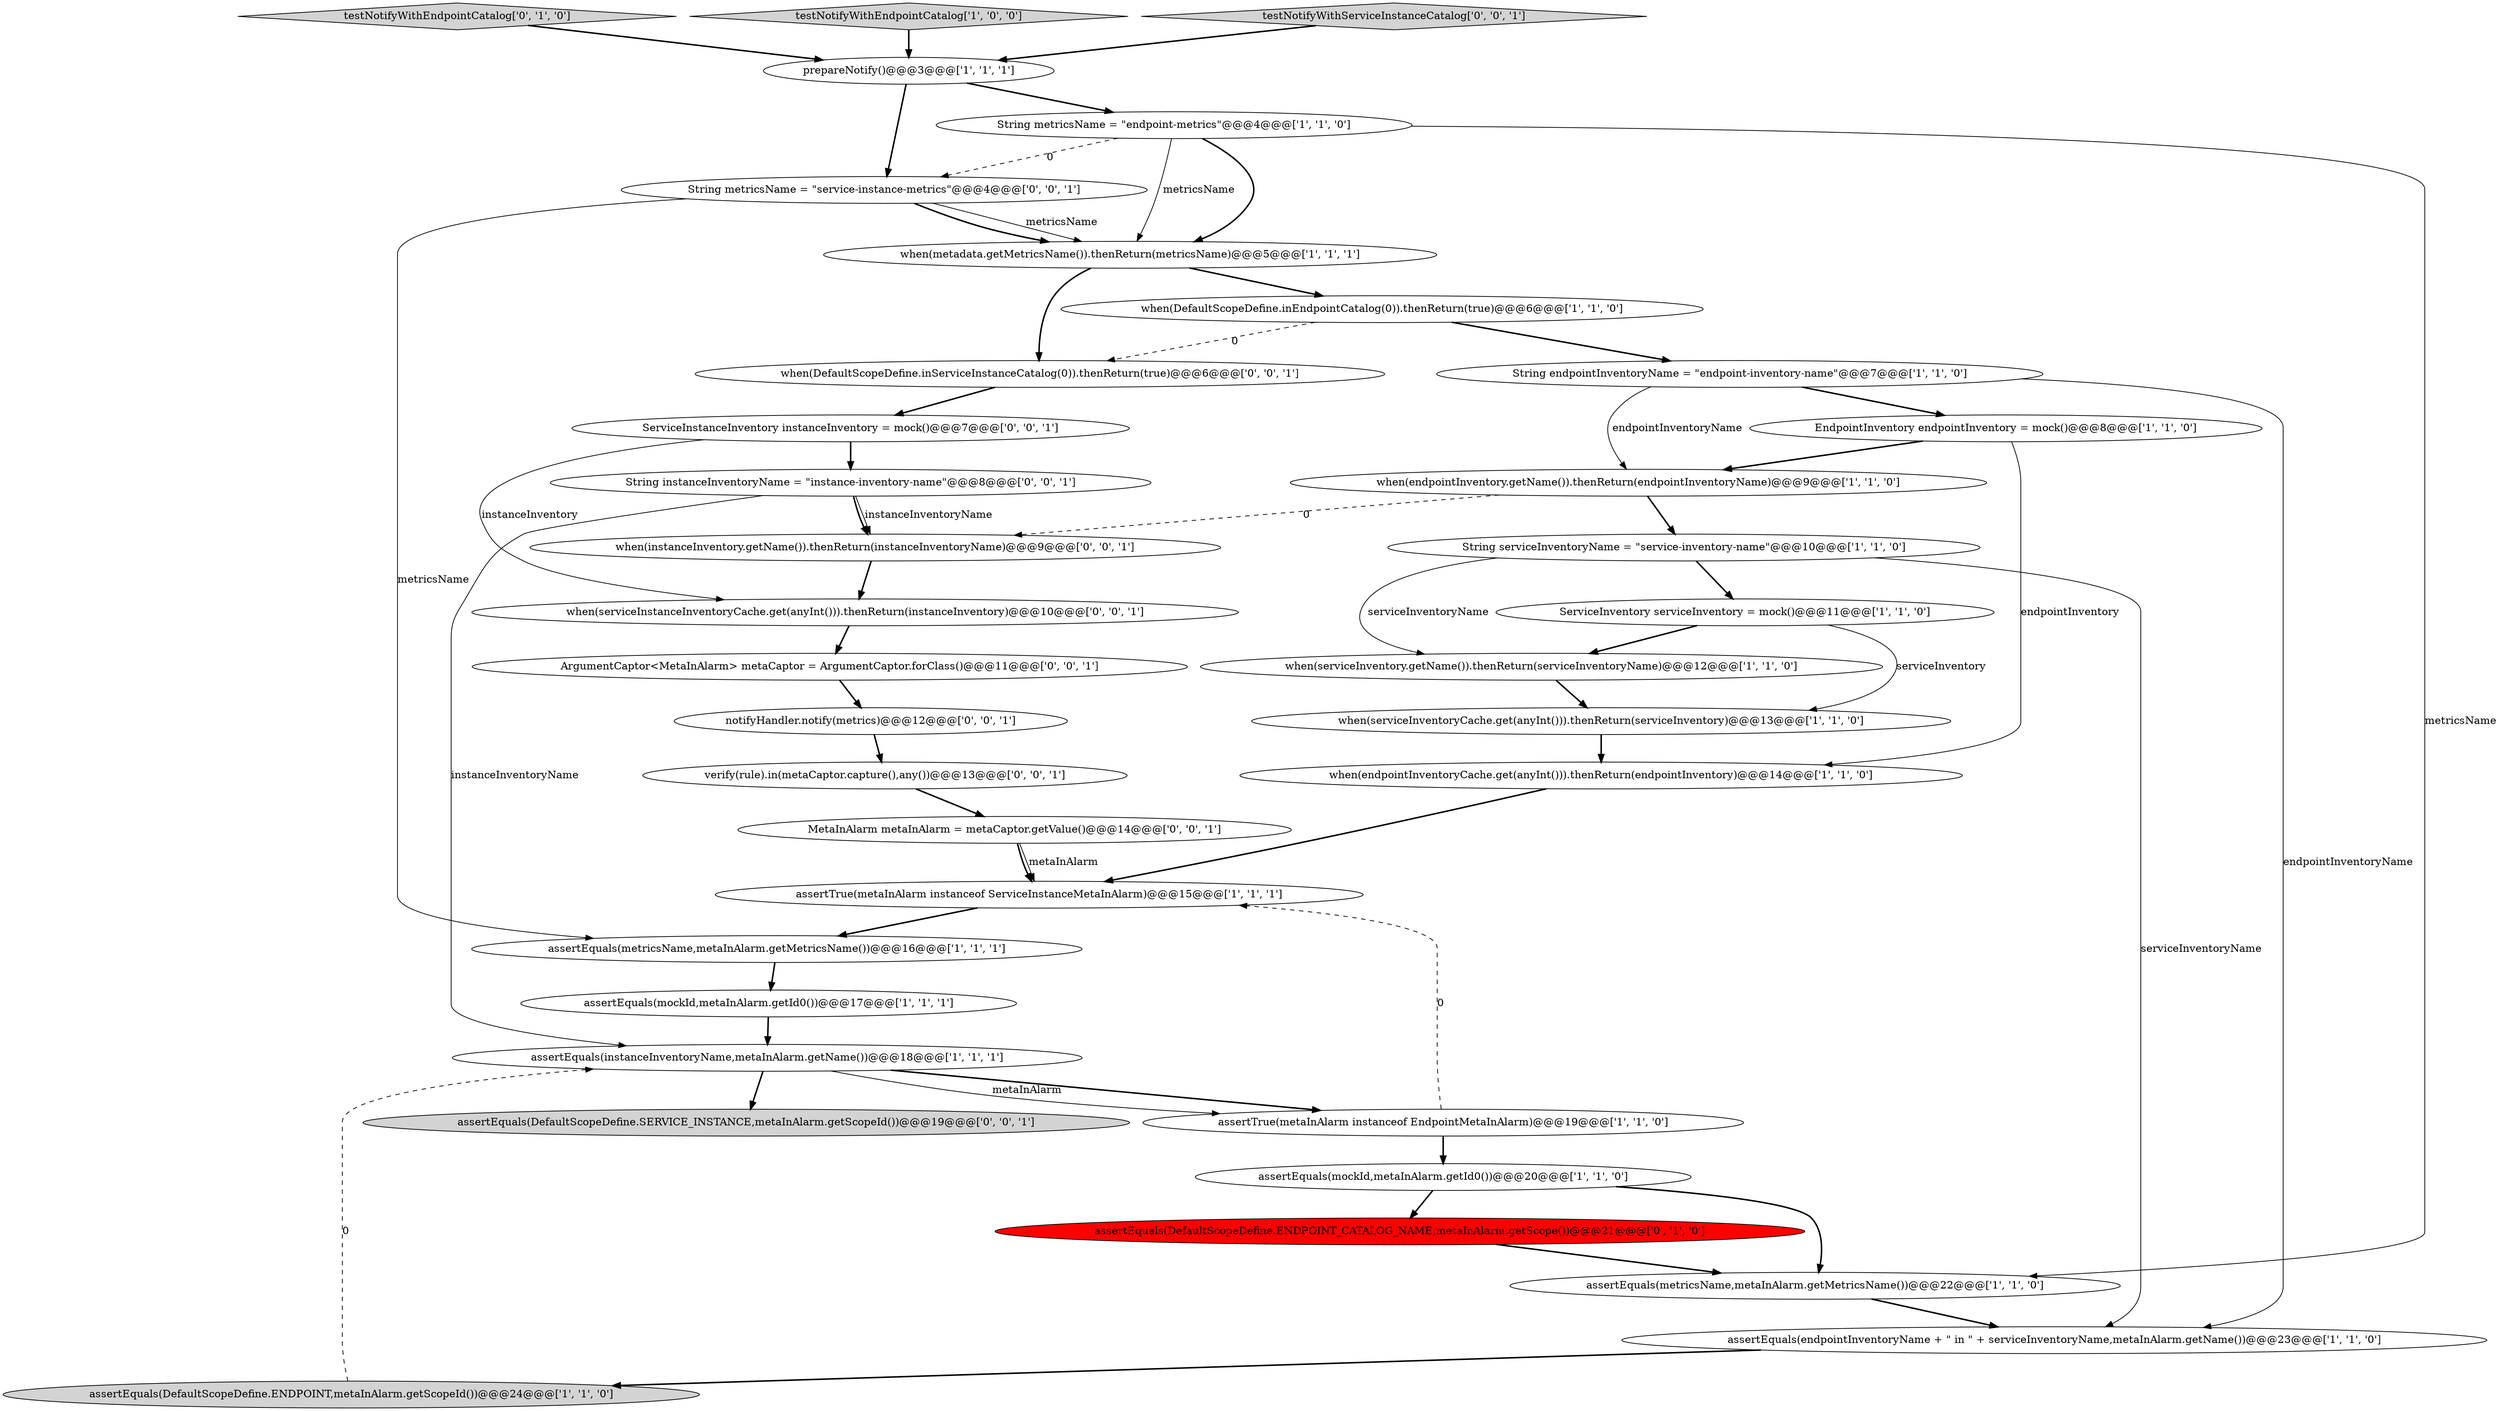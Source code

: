 digraph {
22 [style = filled, label = "testNotifyWithEndpointCatalog['0', '1', '0']", fillcolor = lightgray, shape = diamond image = "AAA0AAABBB2BBB"];
23 [style = filled, label = "assertEquals(DefaultScopeDefine.ENDPOINT_CATALOG_NAME,metaInAlarm.getScope())@@@21@@@['0', '1', '0']", fillcolor = red, shape = ellipse image = "AAA1AAABBB2BBB"];
16 [style = filled, label = "ServiceInventory serviceInventory = mock()@@@11@@@['1', '1', '0']", fillcolor = white, shape = ellipse image = "AAA0AAABBB1BBB"];
35 [style = filled, label = "verify(rule).in(metaCaptor.capture(),any())@@@13@@@['0', '0', '1']", fillcolor = white, shape = ellipse image = "AAA0AAABBB3BBB"];
32 [style = filled, label = "String metricsName = \"service-instance-metrics\"@@@4@@@['0', '0', '1']", fillcolor = white, shape = ellipse image = "AAA0AAABBB3BBB"];
27 [style = filled, label = "when(serviceInstanceInventoryCache.get(anyInt())).thenReturn(instanceInventory)@@@10@@@['0', '0', '1']", fillcolor = white, shape = ellipse image = "AAA0AAABBB3BBB"];
10 [style = filled, label = "when(endpointInventory.getName()).thenReturn(endpointInventoryName)@@@9@@@['1', '1', '0']", fillcolor = white, shape = ellipse image = "AAA0AAABBB1BBB"];
0 [style = filled, label = "EndpointInventory endpointInventory = mock()@@@8@@@['1', '1', '0']", fillcolor = white, shape = ellipse image = "AAA0AAABBB1BBB"];
6 [style = filled, label = "assertEquals(mockId,metaInAlarm.getId0())@@@17@@@['1', '1', '1']", fillcolor = white, shape = ellipse image = "AAA0AAABBB1BBB"];
30 [style = filled, label = "ServiceInstanceInventory instanceInventory = mock()@@@7@@@['0', '0', '1']", fillcolor = white, shape = ellipse image = "AAA0AAABBB3BBB"];
13 [style = filled, label = "assertTrue(metaInAlarm instanceof ServiceInstanceMetaInAlarm)@@@15@@@['1', '1', '1']", fillcolor = white, shape = ellipse image = "AAA0AAABBB1BBB"];
4 [style = filled, label = "when(metadata.getMetricsName()).thenReturn(metricsName)@@@5@@@['1', '1', '1']", fillcolor = white, shape = ellipse image = "AAA0AAABBB1BBB"];
19 [style = filled, label = "assertEquals(instanceInventoryName,metaInAlarm.getName())@@@18@@@['1', '1', '1']", fillcolor = white, shape = ellipse image = "AAA0AAABBB1BBB"];
20 [style = filled, label = "assertTrue(metaInAlarm instanceof EndpointMetaInAlarm)@@@19@@@['1', '1', '0']", fillcolor = white, shape = ellipse image = "AAA0AAABBB1BBB"];
24 [style = filled, label = "when(DefaultScopeDefine.inServiceInstanceCatalog(0)).thenReturn(true)@@@6@@@['0', '0', '1']", fillcolor = white, shape = ellipse image = "AAA0AAABBB3BBB"];
9 [style = filled, label = "String endpointInventoryName = \"endpoint-inventory-name\"@@@7@@@['1', '1', '0']", fillcolor = white, shape = ellipse image = "AAA0AAABBB1BBB"];
11 [style = filled, label = "String serviceInventoryName = \"service-inventory-name\"@@@10@@@['1', '1', '0']", fillcolor = white, shape = ellipse image = "AAA0AAABBB1BBB"];
17 [style = filled, label = "prepareNotify()@@@3@@@['1', '1', '1']", fillcolor = white, shape = ellipse image = "AAA0AAABBB1BBB"];
14 [style = filled, label = "assertEquals(DefaultScopeDefine.ENDPOINT,metaInAlarm.getScopeId())@@@24@@@['1', '1', '0']", fillcolor = lightgray, shape = ellipse image = "AAA0AAABBB1BBB"];
21 [style = filled, label = "assertEquals(mockId,metaInAlarm.getId0())@@@20@@@['1', '1', '0']", fillcolor = white, shape = ellipse image = "AAA0AAABBB1BBB"];
8 [style = filled, label = "when(serviceInventory.getName()).thenReturn(serviceInventoryName)@@@12@@@['1', '1', '0']", fillcolor = white, shape = ellipse image = "AAA0AAABBB1BBB"];
3 [style = filled, label = "when(endpointInventoryCache.get(anyInt())).thenReturn(endpointInventory)@@@14@@@['1', '1', '0']", fillcolor = white, shape = ellipse image = "AAA0AAABBB1BBB"];
26 [style = filled, label = "assertEquals(DefaultScopeDefine.SERVICE_INSTANCE,metaInAlarm.getScopeId())@@@19@@@['0', '0', '1']", fillcolor = lightgray, shape = ellipse image = "AAA0AAABBB3BBB"];
18 [style = filled, label = "assertEquals(metricsName,metaInAlarm.getMetricsName())@@@16@@@['1', '1', '1']", fillcolor = white, shape = ellipse image = "AAA0AAABBB1BBB"];
5 [style = filled, label = "assertEquals(metricsName,metaInAlarm.getMetricsName())@@@22@@@['1', '1', '0']", fillcolor = white, shape = ellipse image = "AAA0AAABBB1BBB"];
1 [style = filled, label = "String metricsName = \"endpoint-metrics\"@@@4@@@['1', '1', '0']", fillcolor = white, shape = ellipse image = "AAA0AAABBB1BBB"];
7 [style = filled, label = "when(DefaultScopeDefine.inEndpointCatalog(0)).thenReturn(true)@@@6@@@['1', '1', '0']", fillcolor = white, shape = ellipse image = "AAA0AAABBB1BBB"];
12 [style = filled, label = "assertEquals(endpointInventoryName + \" in \" + serviceInventoryName,metaInAlarm.getName())@@@23@@@['1', '1', '0']", fillcolor = white, shape = ellipse image = "AAA0AAABBB1BBB"];
15 [style = filled, label = "testNotifyWithEndpointCatalog['1', '0', '0']", fillcolor = lightgray, shape = diamond image = "AAA0AAABBB1BBB"];
34 [style = filled, label = "ArgumentCaptor<MetaInAlarm> metaCaptor = ArgumentCaptor.forClass()@@@11@@@['0', '0', '1']", fillcolor = white, shape = ellipse image = "AAA0AAABBB3BBB"];
2 [style = filled, label = "when(serviceInventoryCache.get(anyInt())).thenReturn(serviceInventory)@@@13@@@['1', '1', '0']", fillcolor = white, shape = ellipse image = "AAA0AAABBB1BBB"];
33 [style = filled, label = "when(instanceInventory.getName()).thenReturn(instanceInventoryName)@@@9@@@['0', '0', '1']", fillcolor = white, shape = ellipse image = "AAA0AAABBB3BBB"];
25 [style = filled, label = "MetaInAlarm metaInAlarm = metaCaptor.getValue()@@@14@@@['0', '0', '1']", fillcolor = white, shape = ellipse image = "AAA0AAABBB3BBB"];
28 [style = filled, label = "String instanceInventoryName = \"instance-inventory-name\"@@@8@@@['0', '0', '1']", fillcolor = white, shape = ellipse image = "AAA0AAABBB3BBB"];
29 [style = filled, label = "notifyHandler.notify(metrics)@@@12@@@['0', '0', '1']", fillcolor = white, shape = ellipse image = "AAA0AAABBB3BBB"];
31 [style = filled, label = "testNotifyWithServiceInstanceCatalog['0', '0', '1']", fillcolor = lightgray, shape = diamond image = "AAA0AAABBB3BBB"];
11->16 [style = bold, label=""];
34->29 [style = bold, label=""];
16->2 [style = solid, label="serviceInventory"];
1->4 [style = bold, label=""];
28->33 [style = solid, label="instanceInventoryName"];
4->24 [style = bold, label=""];
28->19 [style = solid, label="instanceInventoryName"];
9->0 [style = bold, label=""];
17->1 [style = bold, label=""];
23->5 [style = bold, label=""];
16->8 [style = bold, label=""];
25->13 [style = bold, label=""];
19->20 [style = bold, label=""];
2->3 [style = bold, label=""];
1->4 [style = solid, label="metricsName"];
0->3 [style = solid, label="endpointInventory"];
19->20 [style = solid, label="metaInAlarm"];
10->33 [style = dashed, label="0"];
6->19 [style = bold, label=""];
17->32 [style = bold, label=""];
1->32 [style = dashed, label="0"];
33->27 [style = bold, label=""];
4->7 [style = bold, label=""];
24->30 [style = bold, label=""];
20->13 [style = dashed, label="0"];
35->25 [style = bold, label=""];
20->21 [style = bold, label=""];
7->9 [style = bold, label=""];
21->5 [style = bold, label=""];
15->17 [style = bold, label=""];
0->10 [style = bold, label=""];
32->4 [style = solid, label="metricsName"];
30->28 [style = bold, label=""];
27->34 [style = bold, label=""];
1->5 [style = solid, label="metricsName"];
28->33 [style = bold, label=""];
8->2 [style = bold, label=""];
5->12 [style = bold, label=""];
18->6 [style = bold, label=""];
7->24 [style = dashed, label="0"];
19->26 [style = bold, label=""];
12->14 [style = bold, label=""];
11->8 [style = solid, label="serviceInventoryName"];
3->13 [style = bold, label=""];
22->17 [style = bold, label=""];
30->27 [style = solid, label="instanceInventory"];
9->10 [style = solid, label="endpointInventoryName"];
14->19 [style = dashed, label="0"];
32->4 [style = bold, label=""];
9->12 [style = solid, label="endpointInventoryName"];
29->35 [style = bold, label=""];
31->17 [style = bold, label=""];
21->23 [style = bold, label=""];
11->12 [style = solid, label="serviceInventoryName"];
25->13 [style = solid, label="metaInAlarm"];
32->18 [style = solid, label="metricsName"];
13->18 [style = bold, label=""];
10->11 [style = bold, label=""];
}
